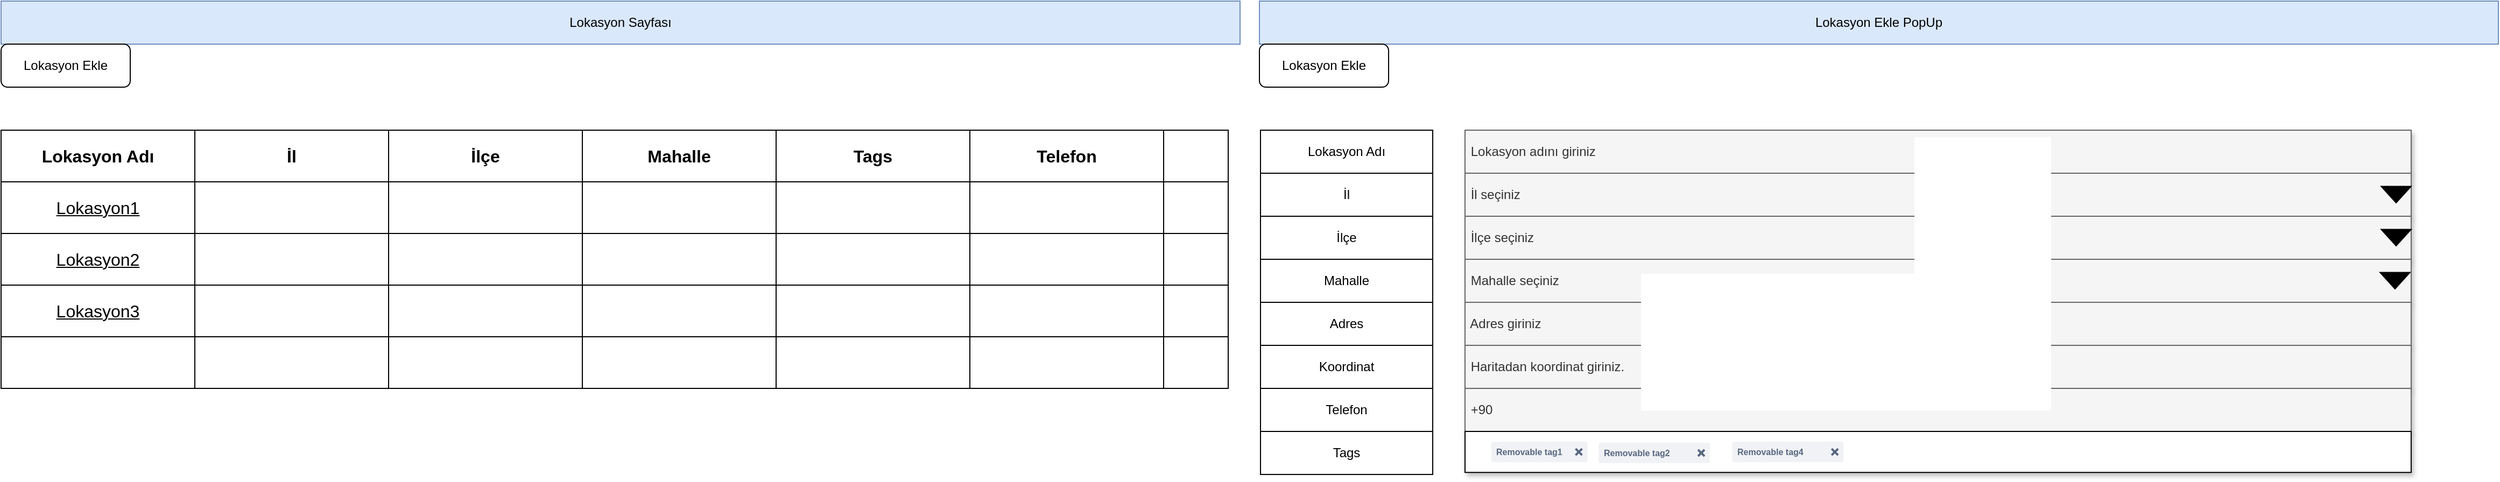 <mxfile version="21.0.6" type="github" pages="4">
  <diagram name="Lokasyon" id="V22ZabiKrEkzvbPhqrHl">
    <mxGraphModel dx="3375" dy="1163" grid="1" gridSize="10" guides="1" tooltips="1" connect="1" arrows="1" fold="1" page="1" pageScale="1" pageWidth="1169" pageHeight="827" math="0" shadow="0">
      <root>
        <mxCell id="0" />
        <mxCell id="1" parent="0" />
        <mxCell id="ftC1xpLoeg28yIElErKD-1" value="Lokasyon Sayfası" style="rounded=0;whiteSpace=wrap;html=1;fillColor=#dae8fc;strokeColor=#6c8ebf;movable=1;resizable=1;rotatable=1;deletable=1;editable=1;locked=0;connectable=1;" vertex="1" parent="1">
          <mxGeometry x="-1160" width="1151" height="40" as="geometry" />
        </mxCell>
        <mxCell id="ftC1xpLoeg28yIElErKD-43" value="" style="shape=table;startSize=0;container=1;collapsible=0;childLayout=tableLayout;fontSize=16;" vertex="1" parent="1">
          <mxGeometry x="-1160" y="120" width="1080" height="240" as="geometry" />
        </mxCell>
        <mxCell id="ftC1xpLoeg28yIElErKD-44" value="" style="shape=tableRow;horizontal=0;startSize=0;swimlaneHead=0;swimlaneBody=0;strokeColor=inherit;top=0;left=0;bottom=0;right=0;collapsible=0;dropTarget=0;fillColor=none;points=[[0,0.5],[1,0.5]];portConstraint=eastwest;fontSize=16;" vertex="1" parent="ftC1xpLoeg28yIElErKD-43">
          <mxGeometry width="1080" height="48" as="geometry" />
        </mxCell>
        <mxCell id="ftC1xpLoeg28yIElErKD-77" value="Lokasyon Adı" style="shape=partialRectangle;html=1;whiteSpace=wrap;connectable=0;strokeColor=inherit;overflow=hidden;fillColor=none;top=0;left=0;bottom=0;right=0;pointerEvents=1;fontSize=16;fontStyle=1" vertex="1" parent="ftC1xpLoeg28yIElErKD-44">
          <mxGeometry width="180" height="48" as="geometry">
            <mxRectangle width="180" height="48" as="alternateBounds" />
          </mxGeometry>
        </mxCell>
        <mxCell id="ftC1xpLoeg28yIElErKD-74" value="İl" style="shape=partialRectangle;html=1;whiteSpace=wrap;connectable=0;strokeColor=inherit;overflow=hidden;fillColor=none;top=0;left=0;bottom=0;right=0;pointerEvents=1;fontSize=16;fontStyle=1" vertex="1" parent="ftC1xpLoeg28yIElErKD-44">
          <mxGeometry x="180" width="180" height="48" as="geometry">
            <mxRectangle width="180" height="48" as="alternateBounds" />
          </mxGeometry>
        </mxCell>
        <mxCell id="ftC1xpLoeg28yIElErKD-71" value="İlçe" style="shape=partialRectangle;html=1;whiteSpace=wrap;connectable=0;strokeColor=inherit;overflow=hidden;fillColor=none;top=0;left=0;bottom=0;right=0;pointerEvents=1;fontSize=16;fontStyle=1" vertex="1" parent="ftC1xpLoeg28yIElErKD-44">
          <mxGeometry x="360" width="180" height="48" as="geometry">
            <mxRectangle width="180" height="48" as="alternateBounds" />
          </mxGeometry>
        </mxCell>
        <mxCell id="ftC1xpLoeg28yIElErKD-45" value="Mahalle" style="shape=partialRectangle;html=1;whiteSpace=wrap;connectable=0;strokeColor=inherit;overflow=hidden;fillColor=none;top=0;left=0;bottom=0;right=0;pointerEvents=1;fontSize=16;fontStyle=1" vertex="1" parent="ftC1xpLoeg28yIElErKD-44">
          <mxGeometry x="540" width="180" height="48" as="geometry">
            <mxRectangle width="180" height="48" as="alternateBounds" />
          </mxGeometry>
        </mxCell>
        <mxCell id="ftC1xpLoeg28yIElErKD-46" value="Tags" style="shape=partialRectangle;html=1;whiteSpace=wrap;connectable=0;strokeColor=inherit;overflow=hidden;fillColor=none;top=0;left=0;bottom=0;right=0;pointerEvents=1;fontSize=16;fontStyle=1" vertex="1" parent="ftC1xpLoeg28yIElErKD-44">
          <mxGeometry x="720" width="180" height="48" as="geometry">
            <mxRectangle width="180" height="48" as="alternateBounds" />
          </mxGeometry>
        </mxCell>
        <mxCell id="ftC1xpLoeg28yIElErKD-47" value="Telefon" style="shape=partialRectangle;html=1;whiteSpace=wrap;connectable=0;strokeColor=inherit;overflow=hidden;fillColor=none;top=0;left=0;bottom=0;right=0;pointerEvents=1;fontSize=16;fontStyle=1" vertex="1" parent="ftC1xpLoeg28yIElErKD-44">
          <mxGeometry x="900" width="180" height="48" as="geometry">
            <mxRectangle width="180" height="48" as="alternateBounds" />
          </mxGeometry>
        </mxCell>
        <mxCell id="ftC1xpLoeg28yIElErKD-48" value="" style="shape=tableRow;horizontal=0;startSize=0;swimlaneHead=0;swimlaneBody=0;strokeColor=inherit;top=0;left=0;bottom=0;right=0;collapsible=0;dropTarget=0;fillColor=none;points=[[0,0.5],[1,0.5]];portConstraint=eastwest;fontSize=16;" vertex="1" parent="ftC1xpLoeg28yIElErKD-43">
          <mxGeometry y="48" width="1080" height="48" as="geometry" />
        </mxCell>
        <mxCell id="ftC1xpLoeg28yIElErKD-78" value="Lokasyon1" style="shape=partialRectangle;html=1;whiteSpace=wrap;connectable=0;strokeColor=inherit;overflow=hidden;fillColor=none;top=0;left=0;bottom=0;right=0;pointerEvents=1;fontSize=16;fontStyle=4" vertex="1" parent="ftC1xpLoeg28yIElErKD-48">
          <mxGeometry width="180" height="48" as="geometry">
            <mxRectangle width="180" height="48" as="alternateBounds" />
          </mxGeometry>
        </mxCell>
        <mxCell id="ftC1xpLoeg28yIElErKD-75" style="shape=partialRectangle;html=1;whiteSpace=wrap;connectable=0;strokeColor=inherit;overflow=hidden;fillColor=none;top=0;left=0;bottom=0;right=0;pointerEvents=1;fontSize=16;" vertex="1" parent="ftC1xpLoeg28yIElErKD-48">
          <mxGeometry x="180" width="180" height="48" as="geometry">
            <mxRectangle width="180" height="48" as="alternateBounds" />
          </mxGeometry>
        </mxCell>
        <mxCell id="ftC1xpLoeg28yIElErKD-72" style="shape=partialRectangle;html=1;whiteSpace=wrap;connectable=0;strokeColor=inherit;overflow=hidden;fillColor=none;top=0;left=0;bottom=0;right=0;pointerEvents=1;fontSize=16;" vertex="1" parent="ftC1xpLoeg28yIElErKD-48">
          <mxGeometry x="360" width="180" height="48" as="geometry">
            <mxRectangle width="180" height="48" as="alternateBounds" />
          </mxGeometry>
        </mxCell>
        <mxCell id="ftC1xpLoeg28yIElErKD-49" value="" style="shape=partialRectangle;html=1;whiteSpace=wrap;connectable=0;strokeColor=inherit;overflow=hidden;fillColor=none;top=0;left=0;bottom=0;right=0;pointerEvents=1;fontSize=16;" vertex="1" parent="ftC1xpLoeg28yIElErKD-48">
          <mxGeometry x="540" width="180" height="48" as="geometry">
            <mxRectangle width="180" height="48" as="alternateBounds" />
          </mxGeometry>
        </mxCell>
        <mxCell id="ftC1xpLoeg28yIElErKD-50" value="" style="shape=partialRectangle;html=1;whiteSpace=wrap;connectable=0;strokeColor=inherit;overflow=hidden;fillColor=none;top=0;left=0;bottom=0;right=0;pointerEvents=1;fontSize=16;" vertex="1" parent="ftC1xpLoeg28yIElErKD-48">
          <mxGeometry x="720" width="180" height="48" as="geometry">
            <mxRectangle width="180" height="48" as="alternateBounds" />
          </mxGeometry>
        </mxCell>
        <mxCell id="ftC1xpLoeg28yIElErKD-51" value="" style="shape=partialRectangle;html=1;whiteSpace=wrap;connectable=0;strokeColor=inherit;overflow=hidden;fillColor=none;top=0;left=0;bottom=0;right=0;pointerEvents=1;fontSize=16;" vertex="1" parent="ftC1xpLoeg28yIElErKD-48">
          <mxGeometry x="900" width="180" height="48" as="geometry">
            <mxRectangle width="180" height="48" as="alternateBounds" />
          </mxGeometry>
        </mxCell>
        <mxCell id="ftC1xpLoeg28yIElErKD-52" value="" style="shape=tableRow;horizontal=0;startSize=0;swimlaneHead=0;swimlaneBody=0;strokeColor=inherit;top=0;left=0;bottom=0;right=0;collapsible=0;dropTarget=0;fillColor=none;points=[[0,0.5],[1,0.5]];portConstraint=eastwest;fontSize=16;" vertex="1" parent="ftC1xpLoeg28yIElErKD-43">
          <mxGeometry y="96" width="1080" height="48" as="geometry" />
        </mxCell>
        <mxCell id="ftC1xpLoeg28yIElErKD-79" value="Lokasyon2" style="shape=partialRectangle;html=1;whiteSpace=wrap;connectable=0;strokeColor=inherit;overflow=hidden;fillColor=none;top=0;left=0;bottom=0;right=0;pointerEvents=1;fontSize=16;fontStyle=4" vertex="1" parent="ftC1xpLoeg28yIElErKD-52">
          <mxGeometry width="180" height="48" as="geometry">
            <mxRectangle width="180" height="48" as="alternateBounds" />
          </mxGeometry>
        </mxCell>
        <mxCell id="ftC1xpLoeg28yIElErKD-76" style="shape=partialRectangle;html=1;whiteSpace=wrap;connectable=0;strokeColor=inherit;overflow=hidden;fillColor=none;top=0;left=0;bottom=0;right=0;pointerEvents=1;fontSize=16;" vertex="1" parent="ftC1xpLoeg28yIElErKD-52">
          <mxGeometry x="180" width="180" height="48" as="geometry">
            <mxRectangle width="180" height="48" as="alternateBounds" />
          </mxGeometry>
        </mxCell>
        <mxCell id="ftC1xpLoeg28yIElErKD-73" style="shape=partialRectangle;html=1;whiteSpace=wrap;connectable=0;strokeColor=inherit;overflow=hidden;fillColor=none;top=0;left=0;bottom=0;right=0;pointerEvents=1;fontSize=16;" vertex="1" parent="ftC1xpLoeg28yIElErKD-52">
          <mxGeometry x="360" width="180" height="48" as="geometry">
            <mxRectangle width="180" height="48" as="alternateBounds" />
          </mxGeometry>
        </mxCell>
        <mxCell id="ftC1xpLoeg28yIElErKD-53" value="" style="shape=partialRectangle;html=1;whiteSpace=wrap;connectable=0;strokeColor=inherit;overflow=hidden;fillColor=none;top=0;left=0;bottom=0;right=0;pointerEvents=1;fontSize=16;" vertex="1" parent="ftC1xpLoeg28yIElErKD-52">
          <mxGeometry x="540" width="180" height="48" as="geometry">
            <mxRectangle width="180" height="48" as="alternateBounds" />
          </mxGeometry>
        </mxCell>
        <mxCell id="ftC1xpLoeg28yIElErKD-54" value="" style="shape=partialRectangle;html=1;whiteSpace=wrap;connectable=0;strokeColor=inherit;overflow=hidden;fillColor=none;top=0;left=0;bottom=0;right=0;pointerEvents=1;fontSize=16;" vertex="1" parent="ftC1xpLoeg28yIElErKD-52">
          <mxGeometry x="720" width="180" height="48" as="geometry">
            <mxRectangle width="180" height="48" as="alternateBounds" />
          </mxGeometry>
        </mxCell>
        <mxCell id="ftC1xpLoeg28yIElErKD-55" value="" style="shape=partialRectangle;html=1;whiteSpace=wrap;connectable=0;strokeColor=inherit;overflow=hidden;fillColor=none;top=0;left=0;bottom=0;right=0;pointerEvents=1;fontSize=16;" vertex="1" parent="ftC1xpLoeg28yIElErKD-52">
          <mxGeometry x="900" width="180" height="48" as="geometry">
            <mxRectangle width="180" height="48" as="alternateBounds" />
          </mxGeometry>
        </mxCell>
        <mxCell id="ftC1xpLoeg28yIElErKD-80" style="shape=tableRow;horizontal=0;startSize=0;swimlaneHead=0;swimlaneBody=0;strokeColor=inherit;top=0;left=0;bottom=0;right=0;collapsible=0;dropTarget=0;fillColor=none;points=[[0,0.5],[1,0.5]];portConstraint=eastwest;fontSize=16;" vertex="1" parent="ftC1xpLoeg28yIElErKD-43">
          <mxGeometry y="144" width="1080" height="48" as="geometry" />
        </mxCell>
        <mxCell id="ftC1xpLoeg28yIElErKD-81" value="Lokasyon3" style="shape=partialRectangle;html=1;whiteSpace=wrap;connectable=0;strokeColor=inherit;overflow=hidden;fillColor=none;top=0;left=0;bottom=0;right=0;pointerEvents=1;fontSize=16;fontStyle=4" vertex="1" parent="ftC1xpLoeg28yIElErKD-80">
          <mxGeometry width="180" height="48" as="geometry">
            <mxRectangle width="180" height="48" as="alternateBounds" />
          </mxGeometry>
        </mxCell>
        <mxCell id="ftC1xpLoeg28yIElErKD-82" style="shape=partialRectangle;html=1;whiteSpace=wrap;connectable=0;strokeColor=inherit;overflow=hidden;fillColor=none;top=0;left=0;bottom=0;right=0;pointerEvents=1;fontSize=16;" vertex="1" parent="ftC1xpLoeg28yIElErKD-80">
          <mxGeometry x="180" width="180" height="48" as="geometry">
            <mxRectangle width="180" height="48" as="alternateBounds" />
          </mxGeometry>
        </mxCell>
        <mxCell id="ftC1xpLoeg28yIElErKD-83" style="shape=partialRectangle;html=1;whiteSpace=wrap;connectable=0;strokeColor=inherit;overflow=hidden;fillColor=none;top=0;left=0;bottom=0;right=0;pointerEvents=1;fontSize=16;" vertex="1" parent="ftC1xpLoeg28yIElErKD-80">
          <mxGeometry x="360" width="180" height="48" as="geometry">
            <mxRectangle width="180" height="48" as="alternateBounds" />
          </mxGeometry>
        </mxCell>
        <mxCell id="ftC1xpLoeg28yIElErKD-84" style="shape=partialRectangle;html=1;whiteSpace=wrap;connectable=0;strokeColor=inherit;overflow=hidden;fillColor=none;top=0;left=0;bottom=0;right=0;pointerEvents=1;fontSize=16;" vertex="1" parent="ftC1xpLoeg28yIElErKD-80">
          <mxGeometry x="540" width="180" height="48" as="geometry">
            <mxRectangle width="180" height="48" as="alternateBounds" />
          </mxGeometry>
        </mxCell>
        <mxCell id="ftC1xpLoeg28yIElErKD-85" style="shape=partialRectangle;html=1;whiteSpace=wrap;connectable=0;strokeColor=inherit;overflow=hidden;fillColor=none;top=0;left=0;bottom=0;right=0;pointerEvents=1;fontSize=16;" vertex="1" parent="ftC1xpLoeg28yIElErKD-80">
          <mxGeometry x="720" width="180" height="48" as="geometry">
            <mxRectangle width="180" height="48" as="alternateBounds" />
          </mxGeometry>
        </mxCell>
        <mxCell id="ftC1xpLoeg28yIElErKD-86" style="shape=partialRectangle;html=1;whiteSpace=wrap;connectable=0;strokeColor=inherit;overflow=hidden;fillColor=none;top=0;left=0;bottom=0;right=0;pointerEvents=1;fontSize=16;" vertex="1" parent="ftC1xpLoeg28yIElErKD-80">
          <mxGeometry x="900" width="180" height="48" as="geometry">
            <mxRectangle width="180" height="48" as="alternateBounds" />
          </mxGeometry>
        </mxCell>
        <mxCell id="ftC1xpLoeg28yIElErKD-87" style="shape=tableRow;horizontal=0;startSize=0;swimlaneHead=0;swimlaneBody=0;strokeColor=inherit;top=0;left=0;bottom=0;right=0;collapsible=0;dropTarget=0;fillColor=none;points=[[0,0.5],[1,0.5]];portConstraint=eastwest;fontSize=16;" vertex="1" parent="ftC1xpLoeg28yIElErKD-43">
          <mxGeometry y="192" width="1080" height="48" as="geometry" />
        </mxCell>
        <mxCell id="ftC1xpLoeg28yIElErKD-88" style="shape=partialRectangle;html=1;whiteSpace=wrap;connectable=0;strokeColor=inherit;overflow=hidden;fillColor=none;top=0;left=0;bottom=0;right=0;pointerEvents=1;fontSize=16;" vertex="1" parent="ftC1xpLoeg28yIElErKD-87">
          <mxGeometry width="180" height="48" as="geometry">
            <mxRectangle width="180" height="48" as="alternateBounds" />
          </mxGeometry>
        </mxCell>
        <mxCell id="ftC1xpLoeg28yIElErKD-89" style="shape=partialRectangle;html=1;whiteSpace=wrap;connectable=0;strokeColor=inherit;overflow=hidden;fillColor=none;top=0;left=0;bottom=0;right=0;pointerEvents=1;fontSize=16;" vertex="1" parent="ftC1xpLoeg28yIElErKD-87">
          <mxGeometry x="180" width="180" height="48" as="geometry">
            <mxRectangle width="180" height="48" as="alternateBounds" />
          </mxGeometry>
        </mxCell>
        <mxCell id="ftC1xpLoeg28yIElErKD-90" style="shape=partialRectangle;html=1;whiteSpace=wrap;connectable=0;strokeColor=inherit;overflow=hidden;fillColor=none;top=0;left=0;bottom=0;right=0;pointerEvents=1;fontSize=16;" vertex="1" parent="ftC1xpLoeg28yIElErKD-87">
          <mxGeometry x="360" width="180" height="48" as="geometry">
            <mxRectangle width="180" height="48" as="alternateBounds" />
          </mxGeometry>
        </mxCell>
        <mxCell id="ftC1xpLoeg28yIElErKD-91" style="shape=partialRectangle;html=1;whiteSpace=wrap;connectable=0;strokeColor=inherit;overflow=hidden;fillColor=none;top=0;left=0;bottom=0;right=0;pointerEvents=1;fontSize=16;" vertex="1" parent="ftC1xpLoeg28yIElErKD-87">
          <mxGeometry x="540" width="180" height="48" as="geometry">
            <mxRectangle width="180" height="48" as="alternateBounds" />
          </mxGeometry>
        </mxCell>
        <mxCell id="ftC1xpLoeg28yIElErKD-92" style="shape=partialRectangle;html=1;whiteSpace=wrap;connectable=0;strokeColor=inherit;overflow=hidden;fillColor=none;top=0;left=0;bottom=0;right=0;pointerEvents=1;fontSize=16;" vertex="1" parent="ftC1xpLoeg28yIElErKD-87">
          <mxGeometry x="720" width="180" height="48" as="geometry">
            <mxRectangle width="180" height="48" as="alternateBounds" />
          </mxGeometry>
        </mxCell>
        <mxCell id="ftC1xpLoeg28yIElErKD-93" style="shape=partialRectangle;html=1;whiteSpace=wrap;connectable=0;strokeColor=inherit;overflow=hidden;fillColor=none;top=0;left=0;bottom=0;right=0;pointerEvents=1;fontSize=16;" vertex="1" parent="ftC1xpLoeg28yIElErKD-87">
          <mxGeometry x="900" width="180" height="48" as="geometry">
            <mxRectangle width="180" height="48" as="alternateBounds" />
          </mxGeometry>
        </mxCell>
        <mxCell id="ftC1xpLoeg28yIElErKD-2" value="" style="group" vertex="1" connectable="0" parent="1">
          <mxGeometry x="10" y="120" width="160" height="240" as="geometry" />
        </mxCell>
        <mxCell id="ftC1xpLoeg28yIElErKD-3" value="Lokasyon Adı" style="rounded=0;whiteSpace=wrap;html=1;" vertex="1" parent="ftC1xpLoeg28yIElErKD-2">
          <mxGeometry width="160" height="40" as="geometry" />
        </mxCell>
        <mxCell id="ftC1xpLoeg28yIElErKD-4" value="Koordinat" style="rounded=0;whiteSpace=wrap;html=1;" vertex="1" parent="ftC1xpLoeg28yIElErKD-2">
          <mxGeometry y="200" width="160" height="40" as="geometry" />
        </mxCell>
        <mxCell id="ftC1xpLoeg28yIElErKD-5" value="Adres" style="rounded=0;whiteSpace=wrap;html=1;" vertex="1" parent="ftC1xpLoeg28yIElErKD-2">
          <mxGeometry y="160" width="160" height="40" as="geometry" />
        </mxCell>
        <mxCell id="ftC1xpLoeg28yIElErKD-6" value="Mahalle" style="rounded=0;whiteSpace=wrap;html=1;" vertex="1" parent="ftC1xpLoeg28yIElErKD-2">
          <mxGeometry y="120" width="160" height="40" as="geometry" />
        </mxCell>
        <mxCell id="ftC1xpLoeg28yIElErKD-7" value="İl" style="rounded=0;whiteSpace=wrap;html=1;" vertex="1" parent="ftC1xpLoeg28yIElErKD-2">
          <mxGeometry y="40" width="160" height="40" as="geometry" />
        </mxCell>
        <mxCell id="ftC1xpLoeg28yIElErKD-8" value="İlçe" style="rounded=0;whiteSpace=wrap;html=1;" vertex="1" parent="ftC1xpLoeg28yIElErKD-2">
          <mxGeometry y="80" width="160" height="40" as="geometry" />
        </mxCell>
        <mxCell id="ftC1xpLoeg28yIElErKD-10" value="Telefon" style="rounded=0;whiteSpace=wrap;html=1;" vertex="1" parent="1">
          <mxGeometry x="10" y="360" width="160" height="40" as="geometry" />
        </mxCell>
        <mxCell id="ftC1xpLoeg28yIElErKD-11" value="Tags" style="rounded=0;whiteSpace=wrap;html=1;" vertex="1" parent="1">
          <mxGeometry x="10" y="400" width="160" height="40" as="geometry" />
        </mxCell>
        <mxCell id="ftC1xpLoeg28yIElErKD-99" value="" style="group" vertex="1" connectable="0" parent="1">
          <mxGeometry x="200" y="120" width="880" height="320" as="geometry" />
        </mxCell>
        <mxCell id="ftC1xpLoeg28yIElErKD-12" value="&lt;span style=&quot;white-space: pre;&quot;&gt;	&lt;/span&gt;Lokasyon adını giriniz" style="rounded=0;whiteSpace=wrap;html=1;shadow=1;fillColor=#f5f5f5;fontColor=#333333;strokeColor=#666666;align=left;" vertex="1" parent="ftC1xpLoeg28yIElErKD-99">
          <mxGeometry width="878.966" height="40" as="geometry" />
        </mxCell>
        <mxCell id="ftC1xpLoeg28yIElErKD-14" value="&lt;span style=&quot;white-space: pre;&quot;&gt;	&lt;/span&gt;İl seçiniz" style="rounded=0;whiteSpace=wrap;html=1;shadow=1;fillColor=#f5f5f5;fontColor=#333333;strokeColor=#666666;align=left;" vertex="1" parent="ftC1xpLoeg28yIElErKD-99">
          <mxGeometry y="40" width="878.966" height="40" as="geometry" />
        </mxCell>
        <mxCell id="ftC1xpLoeg28yIElErKD-15" value="&lt;span style=&quot;white-space: pre;&quot;&gt;	&lt;/span&gt;İlçe seçiniz" style="rounded=0;whiteSpace=wrap;html=1;shadow=1;fillColor=#f5f5f5;fontColor=#333333;strokeColor=#666666;align=left;" vertex="1" parent="ftC1xpLoeg28yIElErKD-99">
          <mxGeometry y="80" width="878.966" height="40" as="geometry" />
        </mxCell>
        <mxCell id="ftC1xpLoeg28yIElErKD-16" value="&lt;span style=&quot;white-space: pre;&quot;&gt;	&lt;/span&gt;Mahalle seçiniz" style="rounded=0;whiteSpace=wrap;html=1;shadow=1;fillColor=#f5f5f5;fontColor=#333333;strokeColor=#666666;align=left;" vertex="1" parent="ftC1xpLoeg28yIElErKD-99">
          <mxGeometry y="120" width="878.966" height="40" as="geometry" />
        </mxCell>
        <mxCell id="ftC1xpLoeg28yIElErKD-17" value="&lt;span style=&quot;white-space: pre;&quot;&gt;	&lt;/span&gt;Adres giriniz" style="rounded=0;whiteSpace=wrap;html=1;shadow=1;fillColor=#f5f5f5;fontColor=#333333;strokeColor=#666666;align=left;" vertex="1" parent="ftC1xpLoeg28yIElErKD-99">
          <mxGeometry y="160" width="878.966" height="40" as="geometry" />
        </mxCell>
        <mxCell id="ftC1xpLoeg28yIElErKD-18" value="&lt;span style=&quot;white-space: pre;&quot;&gt;	&lt;/span&gt;Haritadan koordinat giriniz." style="rounded=0;whiteSpace=wrap;html=1;shadow=1;fillColor=#f5f5f5;fontColor=#333333;strokeColor=#666666;align=left;" vertex="1" parent="ftC1xpLoeg28yIElErKD-99">
          <mxGeometry y="200" width="878.966" height="40" as="geometry" />
        </mxCell>
        <mxCell id="ftC1xpLoeg28yIElErKD-19" value="&lt;span style=&quot;white-space: pre;&quot;&gt;	&lt;/span&gt;+90&amp;nbsp;" style="rounded=0;whiteSpace=wrap;html=1;shadow=1;fillColor=#f5f5f5;fontColor=#333333;strokeColor=#666666;align=left;" vertex="1" parent="ftC1xpLoeg28yIElErKD-99">
          <mxGeometry y="240" width="878.966" height="40" as="geometry" />
        </mxCell>
        <mxCell id="ftC1xpLoeg28yIElErKD-21" value="" style="shape=image;html=1;verticalAlign=top;verticalLabelPosition=bottom;labelBackgroundColor=#ffffff;imageAspect=0;aspect=fixed;image=https://cdn4.iconfinder.com/data/icons/essential-app-2/16/location-service-place-gps-128.png;imageBackground=none;" vertex="1" parent="ftC1xpLoeg28yIElErKD-99">
          <mxGeometry x="850.01" y="206.17" width="27.67" height="27.67" as="geometry" />
        </mxCell>
        <mxCell id="ftC1xpLoeg28yIElErKD-22" value="" style="group" vertex="1" connectable="0" parent="ftC1xpLoeg28yIElErKD-99">
          <mxGeometry y="280" width="878.966" height="40" as="geometry" />
        </mxCell>
        <mxCell id="ftC1xpLoeg28yIElErKD-23" value="" style="shape=image;html=1;verticalAlign=top;verticalLabelPosition=bottom;labelBackgroundColor=#ffffff;imageAspect=0;aspect=fixed;image=https://cdn4.iconfinder.com/data/icons/evil-icons-user-interface/64/minus-128.png" vertex="1" parent="ftC1xpLoeg28yIElErKD-22">
          <mxGeometry x="793.511" y="11.429" width="21.429" height="21.429" as="geometry" />
        </mxCell>
        <mxCell id="ftC1xpLoeg28yIElErKD-24" value="" style="rounded=0;whiteSpace=wrap;html=1;shadow=1;" vertex="1" parent="ftC1xpLoeg28yIElErKD-22">
          <mxGeometry width="878.966" height="38.095" as="geometry" />
        </mxCell>
        <mxCell id="ftC1xpLoeg28yIElErKD-25" value="Removable tag1" style="dashed=0;html=1;fillColor=#F0F2F5;strokeColor=none;align=left;rounded=1;arcSize=10;fontColor=#596780;fontStyle=1;fontSize=8;shadow=0;spacingLeft=3" vertex="1" parent="ftC1xpLoeg28yIElErKD-22">
          <mxGeometry x="24.415" y="9.52" width="89.334" height="19.05" as="geometry" />
        </mxCell>
        <mxCell id="ftC1xpLoeg28yIElErKD-26" value="" style="html=1;shadow=0;dashed=0;shape=mxgraph.atlassian.x;strokeColor=#596780;strokeWidth=2" vertex="1" parent="ftC1xpLoeg28yIElErKD-25">
          <mxGeometry x="1" y="0.5" width="6" height="6" relative="1" as="geometry">
            <mxPoint x="-11" y="-3" as="offset" />
          </mxGeometry>
        </mxCell>
        <mxCell id="ftC1xpLoeg28yIElErKD-27" value="Removable tag4" style="dashed=0;html=1;fillColor=#F0F2F5;strokeColor=none;align=left;rounded=1;arcSize=10;fontColor=#596780;fontStyle=1;fontSize=8;shadow=0;spacingLeft=3" vertex="1" parent="ftC1xpLoeg28yIElErKD-22">
          <mxGeometry x="248.179" y="9.52" width="103.408" height="19.05" as="geometry" />
        </mxCell>
        <mxCell id="ftC1xpLoeg28yIElErKD-28" value="" style="html=1;shadow=0;dashed=0;shape=mxgraph.atlassian.x;strokeColor=#596780;strokeWidth=2" vertex="1" parent="ftC1xpLoeg28yIElErKD-27">
          <mxGeometry x="1" y="0.5" width="6" height="6" relative="1" as="geometry">
            <mxPoint x="-11" y="-3" as="offset" />
          </mxGeometry>
        </mxCell>
        <mxCell id="ftC1xpLoeg28yIElErKD-29" value="Removable tag2" style="dashed=0;html=1;fillColor=#F0F2F5;strokeColor=none;align=left;rounded=1;arcSize=10;fontColor=#596780;fontStyle=1;fontSize=8;shadow=0;spacingLeft=3" vertex="1" parent="ftC1xpLoeg28yIElErKD-22">
          <mxGeometry x="124.089" y="10.47" width="103.408" height="19.05" as="geometry" />
        </mxCell>
        <mxCell id="ftC1xpLoeg28yIElErKD-30" value="" style="html=1;shadow=0;dashed=0;shape=mxgraph.atlassian.x;strokeColor=#596780;strokeWidth=2" vertex="1" parent="ftC1xpLoeg28yIElErKD-29">
          <mxGeometry x="1" y="0.5" width="6" height="6" relative="1" as="geometry">
            <mxPoint x="-11" y="-3" as="offset" />
          </mxGeometry>
        </mxCell>
        <mxCell id="ftC1xpLoeg28yIElErKD-40" value="" style="shape=triangle;direction=south;fillColor=#000000;strokeColor=none;html=1;sketch=0;" vertex="1" parent="ftC1xpLoeg28yIElErKD-99">
          <mxGeometry x="850.012" y="51.75" width="29.988" height="16.5" as="geometry" />
        </mxCell>
        <mxCell id="ftC1xpLoeg28yIElErKD-41" value="" style="shape=triangle;direction=south;fillColor=#000000;strokeColor=none;html=1;sketch=0;" vertex="1" parent="ftC1xpLoeg28yIElErKD-99">
          <mxGeometry x="850.012" y="91.75" width="29.988" height="16.5" as="geometry" />
        </mxCell>
        <mxCell id="ftC1xpLoeg28yIElErKD-42" value="" style="shape=triangle;direction=south;fillColor=#000000;strokeColor=none;html=1;sketch=0;fillStyle=solid;" vertex="1" parent="ftC1xpLoeg28yIElErKD-99">
          <mxGeometry x="848.978" y="131.75" width="29.988" height="16.5" as="geometry" />
        </mxCell>
        <mxCell id="ftC1xpLoeg28yIElErKD-100" value="Lokasyon Ekle" style="rounded=1;whiteSpace=wrap;html=1;" vertex="1" parent="1">
          <mxGeometry x="-1160" y="40" width="120" height="40" as="geometry" />
        </mxCell>
        <mxCell id="ftC1xpLoeg28yIElErKD-101" value="Lokasyon Ekle PopUp" style="rounded=0;whiteSpace=wrap;html=1;fillColor=#dae8fc;strokeColor=#6c8ebf;movable=1;resizable=1;rotatable=1;deletable=1;editable=1;locked=0;connectable=1;" vertex="1" parent="1">
          <mxGeometry x="9" width="1151" height="40" as="geometry" />
        </mxCell>
        <mxCell id="ftC1xpLoeg28yIElErKD-102" value="Lokasyon Ekle" style="rounded=1;whiteSpace=wrap;html=1;" vertex="1" parent="1">
          <mxGeometry x="9" y="40" width="120" height="40" as="geometry" />
        </mxCell>
        <mxCell id="ftC1xpLoeg28yIElErKD-103" value="" style="shape=table;startSize=0;container=1;collapsible=0;childLayout=tableLayout;fontSize=16;" vertex="1" parent="1">
          <mxGeometry x="-80" y="120" width="60" height="240" as="geometry" />
        </mxCell>
        <mxCell id="ftC1xpLoeg28yIElErKD-120" style="shape=tableRow;horizontal=0;startSize=0;swimlaneHead=0;swimlaneBody=0;strokeColor=inherit;top=0;left=0;bottom=0;right=0;collapsible=0;dropTarget=0;fillColor=none;points=[[0,0.5],[1,0.5]];portConstraint=eastwest;fontSize=16;" vertex="1" parent="ftC1xpLoeg28yIElErKD-103">
          <mxGeometry width="60" height="48" as="geometry" />
        </mxCell>
        <mxCell id="ftC1xpLoeg28yIElErKD-121" style="shape=partialRectangle;html=1;whiteSpace=wrap;connectable=0;strokeColor=inherit;overflow=hidden;fillColor=none;top=0;left=0;bottom=0;right=0;pointerEvents=1;fontSize=16;" vertex="1" parent="ftC1xpLoeg28yIElErKD-120">
          <mxGeometry width="60" height="48" as="geometry">
            <mxRectangle width="60" height="48" as="alternateBounds" />
          </mxGeometry>
        </mxCell>
        <mxCell id="ftC1xpLoeg28yIElErKD-116" style="shape=tableRow;horizontal=0;startSize=0;swimlaneHead=0;swimlaneBody=0;strokeColor=inherit;top=0;left=0;bottom=0;right=0;collapsible=0;dropTarget=0;fillColor=none;points=[[0,0.5],[1,0.5]];portConstraint=eastwest;fontSize=16;" vertex="1" parent="ftC1xpLoeg28yIElErKD-103">
          <mxGeometry y="48" width="60" height="48" as="geometry" />
        </mxCell>
        <mxCell id="ftC1xpLoeg28yIElErKD-117" style="shape=partialRectangle;html=1;whiteSpace=wrap;connectable=0;strokeColor=inherit;overflow=hidden;fillColor=none;top=0;left=0;bottom=0;right=0;pointerEvents=1;fontSize=16;" vertex="1" parent="ftC1xpLoeg28yIElErKD-116">
          <mxGeometry width="60" height="48" as="geometry">
            <mxRectangle width="60" height="48" as="alternateBounds" />
          </mxGeometry>
        </mxCell>
        <mxCell id="ftC1xpLoeg28yIElErKD-104" value="" style="shape=tableRow;horizontal=0;startSize=0;swimlaneHead=0;swimlaneBody=0;strokeColor=inherit;top=0;left=0;bottom=0;right=0;collapsible=0;dropTarget=0;fillColor=none;points=[[0,0.5],[1,0.5]];portConstraint=eastwest;fontSize=16;" vertex="1" parent="ftC1xpLoeg28yIElErKD-103">
          <mxGeometry y="96" width="60" height="48" as="geometry" />
        </mxCell>
        <mxCell id="ftC1xpLoeg28yIElErKD-105" value="" style="shape=partialRectangle;html=1;whiteSpace=wrap;connectable=0;strokeColor=inherit;overflow=hidden;fillColor=none;top=0;left=0;bottom=0;right=0;pointerEvents=1;fontSize=16;" vertex="1" parent="ftC1xpLoeg28yIElErKD-104">
          <mxGeometry width="60" height="48" as="geometry">
            <mxRectangle width="60" height="48" as="alternateBounds" />
          </mxGeometry>
        </mxCell>
        <mxCell id="ftC1xpLoeg28yIElErKD-108" value="" style="shape=tableRow;horizontal=0;startSize=0;swimlaneHead=0;swimlaneBody=0;strokeColor=inherit;top=0;left=0;bottom=0;right=0;collapsible=0;dropTarget=0;fillColor=none;points=[[0,0.5],[1,0.5]];portConstraint=eastwest;fontSize=16;" vertex="1" parent="ftC1xpLoeg28yIElErKD-103">
          <mxGeometry y="144" width="60" height="48" as="geometry" />
        </mxCell>
        <mxCell id="ftC1xpLoeg28yIElErKD-109" value="" style="shape=partialRectangle;html=1;whiteSpace=wrap;connectable=0;strokeColor=inherit;overflow=hidden;fillColor=none;top=0;left=0;bottom=0;right=0;pointerEvents=1;fontSize=16;" vertex="1" parent="ftC1xpLoeg28yIElErKD-108">
          <mxGeometry width="60" height="48" as="geometry">
            <mxRectangle width="60" height="48" as="alternateBounds" />
          </mxGeometry>
        </mxCell>
        <mxCell id="ftC1xpLoeg28yIElErKD-112" value="" style="shape=tableRow;horizontal=0;startSize=0;swimlaneHead=0;swimlaneBody=0;strokeColor=inherit;top=0;left=0;bottom=0;right=0;collapsible=0;dropTarget=0;fillColor=none;points=[[0,0.5],[1,0.5]];portConstraint=eastwest;fontSize=16;" vertex="1" parent="ftC1xpLoeg28yIElErKD-103">
          <mxGeometry y="192" width="60" height="48" as="geometry" />
        </mxCell>
        <mxCell id="ftC1xpLoeg28yIElErKD-113" value="" style="shape=partialRectangle;html=1;whiteSpace=wrap;connectable=0;strokeColor=inherit;overflow=hidden;fillColor=none;top=0;left=0;bottom=0;right=0;pointerEvents=1;fontSize=16;" vertex="1" parent="ftC1xpLoeg28yIElErKD-112">
          <mxGeometry width="60" height="48" as="geometry">
            <mxRectangle width="60" height="48" as="alternateBounds" />
          </mxGeometry>
        </mxCell>
        <mxCell id="ftC1xpLoeg28yIElErKD-124" value="" style="shape=image;html=1;verticalAlign=top;verticalLabelPosition=bottom;labelBackgroundColor=#ffffff;imageAspect=0;aspect=fixed;image=https://cdn4.iconfinder.com/data/icons/essential-app-2/16/location-service-place-gps-128.png;imageBackground=none;" vertex="1" parent="1">
          <mxGeometry x="-63.84" y="130.0" width="27.67" height="27.67" as="geometry" />
        </mxCell>
      </root>
    </mxGraphModel>
  </diagram>
  <diagram id="eT0EPZ5fEC8sPVbmBvVT" name="Denetçi">
    <mxGraphModel dx="2603" dy="756" grid="1" gridSize="10" guides="1" tooltips="1" connect="1" arrows="1" fold="1" page="1" pageScale="1" pageWidth="1169" pageHeight="827" math="0" shadow="0">
      <root>
        <mxCell id="0" />
        <mxCell id="1" parent="0" />
        <mxCell id="dbugyqw8s3rbR7TIyh4a-11" value="&lt;span style=&quot;white-space: pre;&quot;&gt;	&lt;/span&gt;Denetçi adını giriniz" style="rounded=0;whiteSpace=wrap;html=1;shadow=1;fillColor=#f5f5f5;fontColor=#333333;strokeColor=#666666;align=left;" vertex="1" parent="1">
          <mxGeometry x="200" y="120" width="878.966" height="40" as="geometry" />
        </mxCell>
        <mxCell id="dbugyqw8s3rbR7TIyh4a-35" value="&lt;span style=&quot;white-space: pre;&quot;&gt;	&lt;/span&gt;Denetçi soyadını giriniz" style="rounded=0;whiteSpace=wrap;html=1;shadow=1;fillColor=#f5f5f5;fontColor=#333333;strokeColor=#666666;align=left;" vertex="1" parent="1">
          <mxGeometry x="200" y="158" width="878.966" height="40" as="geometry" />
        </mxCell>
        <mxCell id="5SJihwAyokBj9vWmKEIJ-1" value="" style="shape=table;startSize=0;container=1;collapsible=0;childLayout=tableLayout;fontSize=16;" vertex="1" parent="1">
          <mxGeometry x="-1160" y="120" width="1120" height="220" as="geometry" />
        </mxCell>
        <mxCell id="5SJihwAyokBj9vWmKEIJ-2" value="" style="shape=tableRow;horizontal=0;startSize=0;swimlaneHead=0;swimlaneBody=0;strokeColor=inherit;top=0;left=0;bottom=0;right=0;collapsible=0;dropTarget=0;fillColor=none;points=[[0,0.5],[1,0.5]];portConstraint=eastwest;fontSize=16;" vertex="1" parent="5SJihwAyokBj9vWmKEIJ-1">
          <mxGeometry width="1120" height="44" as="geometry" />
        </mxCell>
        <mxCell id="5SJihwAyokBj9vWmKEIJ-3" value="Denetçi Adı" style="shape=partialRectangle;html=1;whiteSpace=wrap;connectable=0;strokeColor=inherit;overflow=hidden;fillColor=none;top=0;left=0;bottom=0;right=0;pointerEvents=1;fontSize=16;fontStyle=1" vertex="1" parent="5SJihwAyokBj9vWmKEIJ-2">
          <mxGeometry width="224" height="44" as="geometry">
            <mxRectangle width="224" height="44" as="alternateBounds" />
          </mxGeometry>
        </mxCell>
        <mxCell id="a_AnLYpsBO4Tyyq47iIL-2" value="Bölge" style="shape=partialRectangle;html=1;whiteSpace=wrap;connectable=0;strokeColor=inherit;overflow=hidden;fillColor=none;top=0;left=0;bottom=0;right=0;pointerEvents=1;fontSize=16;fontStyle=1" vertex="1" parent="5SJihwAyokBj9vWmKEIJ-2">
          <mxGeometry x="224" width="224" height="44" as="geometry">
            <mxRectangle width="224" height="44" as="alternateBounds" />
          </mxGeometry>
        </mxCell>
        <mxCell id="5SJihwAyokBj9vWmKEIJ-4" value="İl" style="shape=partialRectangle;html=1;whiteSpace=wrap;connectable=0;strokeColor=inherit;overflow=hidden;fillColor=none;top=0;left=0;bottom=0;right=0;pointerEvents=1;fontSize=16;fontStyle=1" vertex="1" parent="5SJihwAyokBj9vWmKEIJ-2">
          <mxGeometry x="448" width="224" height="44" as="geometry">
            <mxRectangle width="224" height="44" as="alternateBounds" />
          </mxGeometry>
        </mxCell>
        <mxCell id="5SJihwAyokBj9vWmKEIJ-7" value="Tags" style="shape=partialRectangle;html=1;whiteSpace=wrap;connectable=0;strokeColor=inherit;overflow=hidden;fillColor=none;top=0;left=0;bottom=0;right=0;pointerEvents=1;fontSize=16;fontStyle=1" vertex="1" parent="5SJihwAyokBj9vWmKEIJ-2">
          <mxGeometry x="672" width="224" height="44" as="geometry">
            <mxRectangle width="224" height="44" as="alternateBounds" />
          </mxGeometry>
        </mxCell>
        <mxCell id="5SJihwAyokBj9vWmKEIJ-8" value="Telefon" style="shape=partialRectangle;html=1;whiteSpace=wrap;connectable=0;strokeColor=inherit;overflow=hidden;fillColor=none;top=0;left=0;bottom=0;right=0;pointerEvents=1;fontSize=16;fontStyle=1" vertex="1" parent="5SJihwAyokBj9vWmKEIJ-2">
          <mxGeometry x="896" width="224" height="44" as="geometry">
            <mxRectangle width="224" height="44" as="alternateBounds" />
          </mxGeometry>
        </mxCell>
        <mxCell id="5SJihwAyokBj9vWmKEIJ-9" value="" style="shape=tableRow;horizontal=0;startSize=0;swimlaneHead=0;swimlaneBody=0;strokeColor=inherit;top=0;left=0;bottom=0;right=0;collapsible=0;dropTarget=0;fillColor=none;points=[[0,0.5],[1,0.5]];portConstraint=eastwest;fontSize=16;" vertex="1" parent="5SJihwAyokBj9vWmKEIJ-1">
          <mxGeometry y="44" width="1120" height="44" as="geometry" />
        </mxCell>
        <mxCell id="5SJihwAyokBj9vWmKEIJ-10" value="Denetçi1" style="shape=partialRectangle;html=1;whiteSpace=wrap;connectable=0;strokeColor=inherit;overflow=hidden;fillColor=none;top=0;left=0;bottom=0;right=0;pointerEvents=1;fontSize=16;fontStyle=4" vertex="1" parent="5SJihwAyokBj9vWmKEIJ-9">
          <mxGeometry width="224" height="44" as="geometry">
            <mxRectangle width="224" height="44" as="alternateBounds" />
          </mxGeometry>
        </mxCell>
        <mxCell id="a_AnLYpsBO4Tyyq47iIL-3" style="shape=partialRectangle;html=1;whiteSpace=wrap;connectable=0;strokeColor=inherit;overflow=hidden;fillColor=none;top=0;left=0;bottom=0;right=0;pointerEvents=1;fontSize=16;" vertex="1" parent="5SJihwAyokBj9vWmKEIJ-9">
          <mxGeometry x="224" width="224" height="44" as="geometry">
            <mxRectangle width="224" height="44" as="alternateBounds" />
          </mxGeometry>
        </mxCell>
        <mxCell id="5SJihwAyokBj9vWmKEIJ-11" style="shape=partialRectangle;html=1;whiteSpace=wrap;connectable=0;strokeColor=inherit;overflow=hidden;fillColor=none;top=0;left=0;bottom=0;right=0;pointerEvents=1;fontSize=16;" vertex="1" parent="5SJihwAyokBj9vWmKEIJ-9">
          <mxGeometry x="448" width="224" height="44" as="geometry">
            <mxRectangle width="224" height="44" as="alternateBounds" />
          </mxGeometry>
        </mxCell>
        <mxCell id="5SJihwAyokBj9vWmKEIJ-14" value="" style="shape=partialRectangle;html=1;whiteSpace=wrap;connectable=0;strokeColor=inherit;overflow=hidden;fillColor=none;top=0;left=0;bottom=0;right=0;pointerEvents=1;fontSize=16;" vertex="1" parent="5SJihwAyokBj9vWmKEIJ-9">
          <mxGeometry x="672" width="224" height="44" as="geometry">
            <mxRectangle width="224" height="44" as="alternateBounds" />
          </mxGeometry>
        </mxCell>
        <mxCell id="5SJihwAyokBj9vWmKEIJ-15" value="" style="shape=partialRectangle;html=1;whiteSpace=wrap;connectable=0;strokeColor=inherit;overflow=hidden;fillColor=none;top=0;left=0;bottom=0;right=0;pointerEvents=1;fontSize=16;" vertex="1" parent="5SJihwAyokBj9vWmKEIJ-9">
          <mxGeometry x="896" width="224" height="44" as="geometry">
            <mxRectangle width="224" height="44" as="alternateBounds" />
          </mxGeometry>
        </mxCell>
        <mxCell id="5SJihwAyokBj9vWmKEIJ-16" value="" style="shape=tableRow;horizontal=0;startSize=0;swimlaneHead=0;swimlaneBody=0;strokeColor=inherit;top=0;left=0;bottom=0;right=0;collapsible=0;dropTarget=0;fillColor=none;points=[[0,0.5],[1,0.5]];portConstraint=eastwest;fontSize=16;" vertex="1" parent="5SJihwAyokBj9vWmKEIJ-1">
          <mxGeometry y="88" width="1120" height="44" as="geometry" />
        </mxCell>
        <mxCell id="5SJihwAyokBj9vWmKEIJ-17" value="Denetçi2" style="shape=partialRectangle;html=1;whiteSpace=wrap;connectable=0;strokeColor=inherit;overflow=hidden;fillColor=none;top=0;left=0;bottom=0;right=0;pointerEvents=1;fontSize=16;fontStyle=4" vertex="1" parent="5SJihwAyokBj9vWmKEIJ-16">
          <mxGeometry width="224" height="44" as="geometry">
            <mxRectangle width="224" height="44" as="alternateBounds" />
          </mxGeometry>
        </mxCell>
        <mxCell id="a_AnLYpsBO4Tyyq47iIL-4" style="shape=partialRectangle;html=1;whiteSpace=wrap;connectable=0;strokeColor=inherit;overflow=hidden;fillColor=none;top=0;left=0;bottom=0;right=0;pointerEvents=1;fontSize=16;" vertex="1" parent="5SJihwAyokBj9vWmKEIJ-16">
          <mxGeometry x="224" width="224" height="44" as="geometry">
            <mxRectangle width="224" height="44" as="alternateBounds" />
          </mxGeometry>
        </mxCell>
        <mxCell id="5SJihwAyokBj9vWmKEIJ-18" style="shape=partialRectangle;html=1;whiteSpace=wrap;connectable=0;strokeColor=inherit;overflow=hidden;fillColor=none;top=0;left=0;bottom=0;right=0;pointerEvents=1;fontSize=16;" vertex="1" parent="5SJihwAyokBj9vWmKEIJ-16">
          <mxGeometry x="448" width="224" height="44" as="geometry">
            <mxRectangle width="224" height="44" as="alternateBounds" />
          </mxGeometry>
        </mxCell>
        <mxCell id="5SJihwAyokBj9vWmKEIJ-21" value="" style="shape=partialRectangle;html=1;whiteSpace=wrap;connectable=0;strokeColor=inherit;overflow=hidden;fillColor=none;top=0;left=0;bottom=0;right=0;pointerEvents=1;fontSize=16;" vertex="1" parent="5SJihwAyokBj9vWmKEIJ-16">
          <mxGeometry x="672" width="224" height="44" as="geometry">
            <mxRectangle width="224" height="44" as="alternateBounds" />
          </mxGeometry>
        </mxCell>
        <mxCell id="5SJihwAyokBj9vWmKEIJ-22" value="" style="shape=partialRectangle;html=1;whiteSpace=wrap;connectable=0;strokeColor=inherit;overflow=hidden;fillColor=none;top=0;left=0;bottom=0;right=0;pointerEvents=1;fontSize=16;" vertex="1" parent="5SJihwAyokBj9vWmKEIJ-16">
          <mxGeometry x="896" width="224" height="44" as="geometry">
            <mxRectangle width="224" height="44" as="alternateBounds" />
          </mxGeometry>
        </mxCell>
        <mxCell id="5SJihwAyokBj9vWmKEIJ-23" style="shape=tableRow;horizontal=0;startSize=0;swimlaneHead=0;swimlaneBody=0;strokeColor=inherit;top=0;left=0;bottom=0;right=0;collapsible=0;dropTarget=0;fillColor=none;points=[[0,0.5],[1,0.5]];portConstraint=eastwest;fontSize=16;" vertex="1" parent="5SJihwAyokBj9vWmKEIJ-1">
          <mxGeometry y="132" width="1120" height="44" as="geometry" />
        </mxCell>
        <mxCell id="5SJihwAyokBj9vWmKEIJ-24" value="Denetçi3" style="shape=partialRectangle;html=1;whiteSpace=wrap;connectable=0;strokeColor=inherit;overflow=hidden;fillColor=none;top=0;left=0;bottom=0;right=0;pointerEvents=1;fontSize=16;fontStyle=4" vertex="1" parent="5SJihwAyokBj9vWmKEIJ-23">
          <mxGeometry width="224" height="44" as="geometry">
            <mxRectangle width="224" height="44" as="alternateBounds" />
          </mxGeometry>
        </mxCell>
        <mxCell id="a_AnLYpsBO4Tyyq47iIL-5" style="shape=partialRectangle;html=1;whiteSpace=wrap;connectable=0;strokeColor=inherit;overflow=hidden;fillColor=none;top=0;left=0;bottom=0;right=0;pointerEvents=1;fontSize=16;" vertex="1" parent="5SJihwAyokBj9vWmKEIJ-23">
          <mxGeometry x="224" width="224" height="44" as="geometry">
            <mxRectangle width="224" height="44" as="alternateBounds" />
          </mxGeometry>
        </mxCell>
        <mxCell id="5SJihwAyokBj9vWmKEIJ-25" style="shape=partialRectangle;html=1;whiteSpace=wrap;connectable=0;strokeColor=inherit;overflow=hidden;fillColor=none;top=0;left=0;bottom=0;right=0;pointerEvents=1;fontSize=16;" vertex="1" parent="5SJihwAyokBj9vWmKEIJ-23">
          <mxGeometry x="448" width="224" height="44" as="geometry">
            <mxRectangle width="224" height="44" as="alternateBounds" />
          </mxGeometry>
        </mxCell>
        <mxCell id="5SJihwAyokBj9vWmKEIJ-28" style="shape=partialRectangle;html=1;whiteSpace=wrap;connectable=0;strokeColor=inherit;overflow=hidden;fillColor=none;top=0;left=0;bottom=0;right=0;pointerEvents=1;fontSize=16;" vertex="1" parent="5SJihwAyokBj9vWmKEIJ-23">
          <mxGeometry x="672" width="224" height="44" as="geometry">
            <mxRectangle width="224" height="44" as="alternateBounds" />
          </mxGeometry>
        </mxCell>
        <mxCell id="5SJihwAyokBj9vWmKEIJ-29" style="shape=partialRectangle;html=1;whiteSpace=wrap;connectable=0;strokeColor=inherit;overflow=hidden;fillColor=none;top=0;left=0;bottom=0;right=0;pointerEvents=1;fontSize=16;" vertex="1" parent="5SJihwAyokBj9vWmKEIJ-23">
          <mxGeometry x="896" width="224" height="44" as="geometry">
            <mxRectangle width="224" height="44" as="alternateBounds" />
          </mxGeometry>
        </mxCell>
        <mxCell id="5SJihwAyokBj9vWmKEIJ-30" style="shape=tableRow;horizontal=0;startSize=0;swimlaneHead=0;swimlaneBody=0;strokeColor=inherit;top=0;left=0;bottom=0;right=0;collapsible=0;dropTarget=0;fillColor=none;points=[[0,0.5],[1,0.5]];portConstraint=eastwest;fontSize=16;" vertex="1" parent="5SJihwAyokBj9vWmKEIJ-1">
          <mxGeometry y="176" width="1120" height="44" as="geometry" />
        </mxCell>
        <mxCell id="5SJihwAyokBj9vWmKEIJ-31" style="shape=partialRectangle;html=1;whiteSpace=wrap;connectable=0;strokeColor=inherit;overflow=hidden;fillColor=none;top=0;left=0;bottom=0;right=0;pointerEvents=1;fontSize=16;" vertex="1" parent="5SJihwAyokBj9vWmKEIJ-30">
          <mxGeometry width="224" height="44" as="geometry">
            <mxRectangle width="224" height="44" as="alternateBounds" />
          </mxGeometry>
        </mxCell>
        <mxCell id="a_AnLYpsBO4Tyyq47iIL-6" style="shape=partialRectangle;html=1;whiteSpace=wrap;connectable=0;strokeColor=inherit;overflow=hidden;fillColor=none;top=0;left=0;bottom=0;right=0;pointerEvents=1;fontSize=16;" vertex="1" parent="5SJihwAyokBj9vWmKEIJ-30">
          <mxGeometry x="224" width="224" height="44" as="geometry">
            <mxRectangle width="224" height="44" as="alternateBounds" />
          </mxGeometry>
        </mxCell>
        <mxCell id="5SJihwAyokBj9vWmKEIJ-32" style="shape=partialRectangle;html=1;whiteSpace=wrap;connectable=0;strokeColor=inherit;overflow=hidden;fillColor=none;top=0;left=0;bottom=0;right=0;pointerEvents=1;fontSize=16;" vertex="1" parent="5SJihwAyokBj9vWmKEIJ-30">
          <mxGeometry x="448" width="224" height="44" as="geometry">
            <mxRectangle width="224" height="44" as="alternateBounds" />
          </mxGeometry>
        </mxCell>
        <mxCell id="5SJihwAyokBj9vWmKEIJ-35" style="shape=partialRectangle;html=1;whiteSpace=wrap;connectable=0;strokeColor=inherit;overflow=hidden;fillColor=none;top=0;left=0;bottom=0;right=0;pointerEvents=1;fontSize=16;" vertex="1" parent="5SJihwAyokBj9vWmKEIJ-30">
          <mxGeometry x="672" width="224" height="44" as="geometry">
            <mxRectangle width="224" height="44" as="alternateBounds" />
          </mxGeometry>
        </mxCell>
        <mxCell id="5SJihwAyokBj9vWmKEIJ-36" style="shape=partialRectangle;html=1;whiteSpace=wrap;connectable=0;strokeColor=inherit;overflow=hidden;fillColor=none;top=0;left=0;bottom=0;right=0;pointerEvents=1;fontSize=16;" vertex="1" parent="5SJihwAyokBj9vWmKEIJ-30">
          <mxGeometry x="896" width="224" height="44" as="geometry">
            <mxRectangle width="224" height="44" as="alternateBounds" />
          </mxGeometry>
        </mxCell>
        <mxCell id="5SJihwAyokBj9vWmKEIJ-37" value="Denetçi Ekle" style="rounded=1;whiteSpace=wrap;html=1;" vertex="1" parent="1">
          <mxGeometry x="-1160" y="40" width="120" height="40" as="geometry" />
        </mxCell>
        <mxCell id="a_AnLYpsBO4Tyyq47iIL-1" value="Denetçi Sayfası" style="rounded=0;whiteSpace=wrap;html=1;fillColor=#dae8fc;strokeColor=#6c8ebf;movable=1;resizable=1;rotatable=1;deletable=1;editable=1;locked=0;connectable=1;" vertex="1" parent="1">
          <mxGeometry x="-1160" width="1151" height="40" as="geometry" />
        </mxCell>
        <mxCell id="dbugyqw8s3rbR7TIyh4a-1" value="" style="group" vertex="1" connectable="0" parent="1">
          <mxGeometry x="10" y="120" width="160" height="240" as="geometry" />
        </mxCell>
        <mxCell id="dbugyqw8s3rbR7TIyh4a-2" value="Denetçi Adı" style="rounded=0;whiteSpace=wrap;html=1;" vertex="1" parent="dbugyqw8s3rbR7TIyh4a-1">
          <mxGeometry width="160" height="40" as="geometry" />
        </mxCell>
        <mxCell id="dbugyqw8s3rbR7TIyh4a-3" value="Bölge" style="rounded=0;whiteSpace=wrap;html=1;" vertex="1" parent="dbugyqw8s3rbR7TIyh4a-1">
          <mxGeometry y="238" width="160" height="40" as="geometry" />
        </mxCell>
        <mxCell id="dbugyqw8s3rbR7TIyh4a-4" value="Adres" style="rounded=0;whiteSpace=wrap;html=1;" vertex="1" parent="dbugyqw8s3rbR7TIyh4a-1">
          <mxGeometry y="198" width="160" height="40" as="geometry" />
        </mxCell>
        <mxCell id="dbugyqw8s3rbR7TIyh4a-5" value="Mahalle" style="rounded=0;whiteSpace=wrap;html=1;" vertex="1" parent="dbugyqw8s3rbR7TIyh4a-1">
          <mxGeometry y="158" width="160" height="40" as="geometry" />
        </mxCell>
        <mxCell id="dbugyqw8s3rbR7TIyh4a-6" value="İl" style="rounded=0;whiteSpace=wrap;html=1;" vertex="1" parent="dbugyqw8s3rbR7TIyh4a-1">
          <mxGeometry y="78" width="160" height="40" as="geometry" />
        </mxCell>
        <mxCell id="dbugyqw8s3rbR7TIyh4a-7" value="İlçe" style="rounded=0;whiteSpace=wrap;html=1;" vertex="1" parent="dbugyqw8s3rbR7TIyh4a-1">
          <mxGeometry y="118" width="160" height="40" as="geometry" />
        </mxCell>
        <mxCell id="dbugyqw8s3rbR7TIyh4a-34" value="Denetçi Soyadı" style="rounded=0;whiteSpace=wrap;html=1;" vertex="1" parent="dbugyqw8s3rbR7TIyh4a-1">
          <mxGeometry y="38" width="160" height="40" as="geometry" />
        </mxCell>
        <mxCell id="dbugyqw8s3rbR7TIyh4a-8" value="Telefon" style="rounded=0;whiteSpace=wrap;html=1;" vertex="1" parent="1">
          <mxGeometry x="10" y="398" width="160" height="40" as="geometry" />
        </mxCell>
        <mxCell id="dbugyqw8s3rbR7TIyh4a-9" value="Tags" style="rounded=0;whiteSpace=wrap;html=1;" vertex="1" parent="1">
          <mxGeometry x="10" y="438" width="160" height="40" as="geometry" />
        </mxCell>
        <mxCell id="dbugyqw8s3rbR7TIyh4a-32" value="Denetçi Ekleme PopUpSayfası" style="rounded=0;whiteSpace=wrap;html=1;fillColor=#dae8fc;strokeColor=#6c8ebf;movable=1;resizable=1;rotatable=1;deletable=1;editable=1;locked=0;connectable=1;" vertex="1" parent="1">
          <mxGeometry x="10" width="1151" height="40" as="geometry" />
        </mxCell>
        <mxCell id="dbugyqw8s3rbR7TIyh4a-33" value="Denetçi Ekle" style="rounded=1;whiteSpace=wrap;html=1;" vertex="1" parent="1">
          <mxGeometry x="10" y="40" width="120" height="40" as="geometry" />
        </mxCell>
        <mxCell id="dbugyqw8s3rbR7TIyh4a-12" value="&lt;span style=&quot;white-space: pre;&quot;&gt;	&lt;/span&gt;İl seçiniz" style="rounded=0;whiteSpace=wrap;html=1;shadow=1;fillColor=#f5f5f5;fontColor=#333333;strokeColor=#666666;align=left;" vertex="1" parent="1">
          <mxGeometry x="200" y="198" width="878.966" height="40" as="geometry" />
        </mxCell>
        <mxCell id="dbugyqw8s3rbR7TIyh4a-13" value="&lt;span style=&quot;white-space: pre;&quot;&gt;	&lt;/span&gt;İlçe seçiniz" style="rounded=0;whiteSpace=wrap;html=1;shadow=1;fillColor=#f5f5f5;fontColor=#333333;strokeColor=#666666;align=left;" vertex="1" parent="1">
          <mxGeometry x="200" y="238" width="878.966" height="40" as="geometry" />
        </mxCell>
        <mxCell id="dbugyqw8s3rbR7TIyh4a-14" value="&lt;span style=&quot;white-space: pre;&quot;&gt;	&lt;/span&gt;Mahalle seçiniz" style="rounded=0;whiteSpace=wrap;html=1;shadow=1;fillColor=#f5f5f5;fontColor=#333333;strokeColor=#666666;align=left;" vertex="1" parent="1">
          <mxGeometry x="200" y="278" width="878.966" height="40" as="geometry" />
        </mxCell>
        <mxCell id="dbugyqw8s3rbR7TIyh4a-15" value="&lt;span style=&quot;white-space: pre;&quot;&gt;	&lt;/span&gt;Adres giriniz" style="rounded=0;whiteSpace=wrap;html=1;shadow=1;fillColor=#f5f5f5;fontColor=#333333;strokeColor=#666666;align=left;" vertex="1" parent="1">
          <mxGeometry x="200" y="318" width="878.966" height="40" as="geometry" />
        </mxCell>
        <mxCell id="dbugyqw8s3rbR7TIyh4a-16" value="&lt;span style=&quot;white-space: pre;&quot;&gt;	&lt;/span&gt;Bölge giriniz" style="rounded=0;whiteSpace=wrap;html=1;shadow=1;fillColor=#f5f5f5;fontColor=#333333;strokeColor=#666666;align=left;" vertex="1" parent="1">
          <mxGeometry x="200" y="358" width="878.966" height="40" as="geometry" />
        </mxCell>
        <mxCell id="dbugyqw8s3rbR7TIyh4a-17" value="&lt;span style=&quot;white-space: pre;&quot;&gt;	&lt;/span&gt;+90&amp;nbsp;" style="rounded=0;whiteSpace=wrap;html=1;shadow=1;fillColor=#f5f5f5;fontColor=#333333;strokeColor=#666666;align=left;" vertex="1" parent="1">
          <mxGeometry x="200" y="398" width="878.966" height="40" as="geometry" />
        </mxCell>
        <mxCell id="dbugyqw8s3rbR7TIyh4a-19" value="" style="group" vertex="1" connectable="0" parent="1">
          <mxGeometry x="200" y="438" width="878.966" height="40" as="geometry" />
        </mxCell>
        <mxCell id="dbugyqw8s3rbR7TIyh4a-20" value="" style="shape=image;html=1;verticalAlign=top;verticalLabelPosition=bottom;labelBackgroundColor=#ffffff;imageAspect=0;aspect=fixed;image=https://cdn4.iconfinder.com/data/icons/evil-icons-user-interface/64/minus-128.png" vertex="1" parent="dbugyqw8s3rbR7TIyh4a-19">
          <mxGeometry x="793.511" y="11.429" width="21.429" height="21.429" as="geometry" />
        </mxCell>
        <mxCell id="dbugyqw8s3rbR7TIyh4a-21" value="" style="rounded=0;whiteSpace=wrap;html=1;shadow=1;" vertex="1" parent="dbugyqw8s3rbR7TIyh4a-19">
          <mxGeometry width="878.966" height="38.095" as="geometry" />
        </mxCell>
        <mxCell id="dbugyqw8s3rbR7TIyh4a-22" value="Removable tag1" style="dashed=0;html=1;fillColor=#F0F2F5;strokeColor=none;align=left;rounded=1;arcSize=10;fontColor=#596780;fontStyle=1;fontSize=8;shadow=0;spacingLeft=3" vertex="1" parent="dbugyqw8s3rbR7TIyh4a-19">
          <mxGeometry x="24.415" y="9.52" width="89.334" height="19.05" as="geometry" />
        </mxCell>
        <mxCell id="dbugyqw8s3rbR7TIyh4a-23" value="" style="html=1;shadow=0;dashed=0;shape=mxgraph.atlassian.x;strokeColor=#596780;strokeWidth=2" vertex="1" parent="dbugyqw8s3rbR7TIyh4a-22">
          <mxGeometry x="1" y="0.5" width="6" height="6" relative="1" as="geometry">
            <mxPoint x="-11" y="-3" as="offset" />
          </mxGeometry>
        </mxCell>
        <mxCell id="dbugyqw8s3rbR7TIyh4a-24" value="Removable tag4" style="dashed=0;html=1;fillColor=#F0F2F5;strokeColor=none;align=left;rounded=1;arcSize=10;fontColor=#596780;fontStyle=1;fontSize=8;shadow=0;spacingLeft=3" vertex="1" parent="dbugyqw8s3rbR7TIyh4a-19">
          <mxGeometry x="248.179" y="9.52" width="103.408" height="19.05" as="geometry" />
        </mxCell>
        <mxCell id="dbugyqw8s3rbR7TIyh4a-25" value="" style="html=1;shadow=0;dashed=0;shape=mxgraph.atlassian.x;strokeColor=#596780;strokeWidth=2" vertex="1" parent="dbugyqw8s3rbR7TIyh4a-24">
          <mxGeometry x="1" y="0.5" width="6" height="6" relative="1" as="geometry">
            <mxPoint x="-11" y="-3" as="offset" />
          </mxGeometry>
        </mxCell>
        <mxCell id="dbugyqw8s3rbR7TIyh4a-26" value="Removable tag2" style="dashed=0;html=1;fillColor=#F0F2F5;strokeColor=none;align=left;rounded=1;arcSize=10;fontColor=#596780;fontStyle=1;fontSize=8;shadow=0;spacingLeft=3" vertex="1" parent="dbugyqw8s3rbR7TIyh4a-19">
          <mxGeometry x="124.089" y="10.47" width="103.408" height="19.05" as="geometry" />
        </mxCell>
        <mxCell id="dbugyqw8s3rbR7TIyh4a-27" value="" style="html=1;shadow=0;dashed=0;shape=mxgraph.atlassian.x;strokeColor=#596780;strokeWidth=2" vertex="1" parent="dbugyqw8s3rbR7TIyh4a-26">
          <mxGeometry x="1" y="0.5" width="6" height="6" relative="1" as="geometry">
            <mxPoint x="-11" y="-3" as="offset" />
          </mxGeometry>
        </mxCell>
        <mxCell id="dbugyqw8s3rbR7TIyh4a-28" value="" style="shape=triangle;direction=south;fillColor=#000000;strokeColor=none;html=1;sketch=0;" vertex="1" parent="1">
          <mxGeometry x="1050.012" y="209.75" width="29.988" height="16.5" as="geometry" />
        </mxCell>
        <mxCell id="dbugyqw8s3rbR7TIyh4a-29" value="" style="shape=triangle;direction=south;fillColor=#000000;strokeColor=none;html=1;sketch=0;" vertex="1" parent="1">
          <mxGeometry x="1050.012" y="249.75" width="29.988" height="16.5" as="geometry" />
        </mxCell>
        <mxCell id="dbugyqw8s3rbR7TIyh4a-30" value="" style="shape=triangle;direction=south;fillColor=#000000;strokeColor=none;html=1;sketch=0;fillStyle=solid;" vertex="1" parent="1">
          <mxGeometry x="1048.978" y="289.75" width="29.988" height="16.5" as="geometry" />
        </mxCell>
        <mxCell id="dbugyqw8s3rbR7TIyh4a-38" value="Sertifika Ekle" style="rounded=0;whiteSpace=wrap;html=1;fillColor=#cce5ff;strokeColor=#36393d;" vertex="1" parent="1">
          <mxGeometry x="10" y="520" width="160" height="40" as="geometry" />
        </mxCell>
        <mxCell id="dbugyqw8s3rbR7TIyh4a-39" value="Sertifika Adı" style="rounded=0;whiteSpace=wrap;html=1;" vertex="1" parent="1">
          <mxGeometry x="10" y="560" width="160" height="40" as="geometry" />
        </mxCell>
        <mxCell id="dbugyqw8s3rbR7TIyh4a-40" value="Sertiifka Tarihi" style="rounded=0;whiteSpace=wrap;html=1;" vertex="1" parent="1">
          <mxGeometry x="10" y="638" width="160" height="40" as="geometry" />
        </mxCell>
        <mxCell id="dbugyqw8s3rbR7TIyh4a-41" value="Alınan Kurum" style="rounded=0;whiteSpace=wrap;html=1;" vertex="1" parent="1">
          <mxGeometry x="10" y="598" width="160" height="40" as="geometry" />
        </mxCell>
        <mxCell id="dbugyqw8s3rbR7TIyh4a-42" value="&lt;span style=&quot;&quot;&gt;	&lt;/span&gt;Sertifika Adı&amp;nbsp;giriniz" style="rounded=0;whiteSpace=wrap;html=1;shadow=1;fillColor=#f5f5f5;fontColor=#333333;strokeColor=#666666;align=left;" vertex="1" parent="1">
          <mxGeometry x="200" y="560" width="878.966" height="40" as="geometry" />
        </mxCell>
        <mxCell id="dbugyqw8s3rbR7TIyh4a-43" value="&lt;span style=&quot;&quot;&gt;	&lt;/span&gt;Alınan Kurum&amp;nbsp;giriniz" style="rounded=0;whiteSpace=wrap;html=1;shadow=1;fillColor=#f5f5f5;fontColor=#333333;strokeColor=#666666;align=left;" vertex="1" parent="1">
          <mxGeometry x="200" y="598" width="878.966" height="40" as="geometry" />
        </mxCell>
        <mxCell id="dbugyqw8s3rbR7TIyh4a-44" value="Tarih giriniz" style="rounded=0;whiteSpace=wrap;html=1;shadow=1;fillColor=#f5f5f5;fontColor=#333333;strokeColor=#666666;align=left;" vertex="1" parent="1">
          <mxGeometry x="200" y="638" width="878.966" height="40" as="geometry" />
        </mxCell>
        <mxCell id="dbugyqw8s3rbR7TIyh4a-45" value="Varsa Geçerlilik Süresi" style="rounded=0;whiteSpace=wrap;html=1;" vertex="1" parent="1">
          <mxGeometry x="10" y="678" width="160" height="40" as="geometry" />
        </mxCell>
        <mxCell id="dbugyqw8s3rbR7TIyh4a-46" value="Yıl giriniz" style="rounded=0;whiteSpace=wrap;html=1;shadow=1;fillColor=#f5f5f5;fontColor=#333333;strokeColor=#666666;align=left;" vertex="1" parent="1">
          <mxGeometry x="201.03" y="678" width="878.966" height="40" as="geometry" />
        </mxCell>
      </root>
    </mxGraphModel>
  </diagram>
  <diagram id="hhGCvGLeL161OBoacYOi" name="Ölçümler">
    <mxGraphModel dx="1434" dy="756" grid="1" gridSize="10" guides="1" tooltips="1" connect="1" arrows="1" fold="1" page="1" pageScale="1" pageWidth="1169" pageHeight="827" math="0" shadow="0">
      <root>
        <mxCell id="0" />
        <mxCell id="1" parent="0" />
        <mxCell id="xxoliv4Ucth4p_jN6r0--1" value="Ölçüm Ekleme Sayfası" style="rounded=0;whiteSpace=wrap;html=1;fillColor=#dae8fc;strokeColor=#6c8ebf;movable=1;resizable=1;rotatable=1;deletable=1;editable=1;locked=0;connectable=1;" vertex="1" parent="1">
          <mxGeometry x="9" width="1151" height="40" as="geometry" />
        </mxCell>
        <mxCell id="xxoliv4Ucth4p_jN6r0--2" value="Ölçüm Ekle" style="rounded=1;whiteSpace=wrap;html=1;" vertex="1" parent="1">
          <mxGeometry x="9" y="40" width="120" height="40" as="geometry" />
        </mxCell>
      </root>
    </mxGraphModel>
  </diagram>
  <diagram id="efplhiruftophKl-Pjsc" name="DenetimPlanlama">
    <mxGraphModel dx="2856" dy="889" grid="1" gridSize="10" guides="1" tooltips="1" connect="1" arrows="1" fold="1" page="1" pageScale="1" pageWidth="1169" pageHeight="827" math="0" shadow="0">
      <root>
        <mxCell id="0" />
        <mxCell id="1" parent="0" />
        <mxCell id="r7qsQUm9Eu_SeDQ_pSWQ-1" value="" style="rounded=0;html=1;shadow=0;fillColor=#eeeeee;strokeColor=#36393d;align=left;" vertex="1" parent="1">
          <mxGeometry x="-960" y="400" width="400" height="40" as="geometry" />
        </mxCell>
        <mxCell id="qY6eyga4s85QBfa6V5WU-11" value="&lt;span style=&quot;white-space: pre;&quot;&gt;	&lt;/span&gt;Lokasyon adını giriniz" style="rounded=0;whiteSpace=wrap;html=1;shadow=0;fillColor=#eeeeee;strokeColor=#36393d;align=left;" vertex="1" parent="1">
          <mxGeometry x="-960" y="200" width="400" height="40" as="geometry" />
        </mxCell>
        <mxCell id="qY6eyga4s85QBfa6V5WU-12" value="&lt;span style=&quot;white-space: pre;&quot;&gt;	&lt;/span&gt;İl seçiniz" style="rounded=0;whiteSpace=wrap;html=1;shadow=0;fillColor=#eeeeee;strokeColor=#36393d;align=left;" vertex="1" parent="1">
          <mxGeometry x="-960" y="240" width="400" height="40" as="geometry" />
        </mxCell>
        <mxCell id="qY6eyga4s85QBfa6V5WU-13" value="&lt;span style=&quot;white-space: pre;&quot;&gt;	&lt;/span&gt;İlçe seçiniz" style="rounded=0;html=1;shadow=0;fillColor=#eeeeee;strokeColor=#36393d;align=left;" vertex="1" parent="1">
          <mxGeometry x="-960" y="280" width="400" height="40" as="geometry" />
        </mxCell>
        <mxCell id="qY6eyga4s85QBfa6V5WU-21" value="" style="rounded=0;whiteSpace=wrap;html=1;shadow=0;fillColor=#eeeeee;strokeColor=#36393d;" vertex="1" parent="1">
          <mxGeometry x="-960" y="320" width="400" height="40" as="geometry" />
        </mxCell>
        <mxCell id="NvLlh8qbQ2Eq97RcIXIS-1" value="Denetim Planlama Sayfası" style="rounded=0;whiteSpace=wrap;html=1;fillColor=#dae8fc;strokeColor=#6c8ebf;movable=1;resizable=1;rotatable=1;deletable=1;editable=1;locked=0;connectable=1;" vertex="1" parent="1">
          <mxGeometry x="-1160" width="1150" height="40" as="geometry" />
        </mxCell>
        <mxCell id="0iBITXydbtItBgyWBdC3-1" value="Oluşturma" style="rounded=1;whiteSpace=wrap;html=1;fillColor=#dae8fc;strokeColor=#6c8ebf;" vertex="1" parent="1">
          <mxGeometry x="-1160" y="40" width="120" height="40" as="geometry" />
        </mxCell>
        <mxCell id="0iBITXydbtItBgyWBdC3-2" value="Önizleme" style="rounded=1;whiteSpace=wrap;html=1;" vertex="1" parent="1">
          <mxGeometry x="-1040" y="40" width="120" height="40" as="geometry" />
        </mxCell>
        <mxCell id="qY6eyga4s85QBfa6V5WU-31" value="Denetim Sıklığı" style="rounded=0;whiteSpace=wrap;html=1;" vertex="1" parent="1">
          <mxGeometry x="-1160" y="400" width="160" height="40" as="geometry" />
        </mxCell>
        <mxCell id="qY6eyga4s85QBfa6V5WU-28" value="" style="shape=triangle;direction=south;fillColor=#000000;strokeColor=none;html=1;sketch=0;" vertex="1" parent="1">
          <mxGeometry x="-589.988" y="251.75" width="29.988" height="16.5" as="geometry" />
        </mxCell>
        <mxCell id="qY6eyga4s85QBfa6V5WU-29" value="" style="shape=triangle;direction=south;fillColor=#000000;strokeColor=none;html=1;sketch=0;" vertex="1" parent="1">
          <mxGeometry x="-589.988" y="291.75" width="29.988" height="16.5" as="geometry" />
        </mxCell>
        <mxCell id="qY6eyga4s85QBfa6V5WU-2" value="Lokasyon Adı" style="rounded=0;whiteSpace=wrap;html=1;" vertex="1" parent="1">
          <mxGeometry x="-1160" y="200" width="160" height="40" as="geometry" />
        </mxCell>
        <mxCell id="qY6eyga4s85QBfa6V5WU-6" value="İl" style="rounded=0;whiteSpace=wrap;html=1;" vertex="1" parent="1">
          <mxGeometry x="-1160" y="240" width="160" height="40" as="geometry" />
        </mxCell>
        <mxCell id="qY6eyga4s85QBfa6V5WU-7" value="İlçe" style="rounded=0;whiteSpace=wrap;html=1;" vertex="1" parent="1">
          <mxGeometry x="-1160" y="280" width="160" height="40" as="geometry" />
        </mxCell>
        <mxCell id="qY6eyga4s85QBfa6V5WU-9" value="Tags" style="rounded=0;whiteSpace=wrap;html=1;" vertex="1" parent="1">
          <mxGeometry x="-1160" y="320" width="160" height="40" as="geometry" />
        </mxCell>
        <mxCell id="qY6eyga4s85QBfa6V5WU-32" value="Şablon" style="rounded=0;whiteSpace=wrap;html=1;" vertex="1" parent="1">
          <mxGeometry x="-1160" y="360" width="160" height="40" as="geometry" />
        </mxCell>
        <mxCell id="qY6eyga4s85QBfa6V5WU-38" value="3 Aylık" style="rounded=1;whiteSpace=wrap;html=1;fillColor=#f8cecc;strokeColor=#b85450;" vertex="1" parent="1">
          <mxGeometry x="-760" y="405" width="80" height="30" as="geometry" />
        </mxCell>
        <mxCell id="qY6eyga4s85QBfa6V5WU-39" value="Aylık" style="rounded=1;whiteSpace=wrap;html=1;fillColor=#ffe6cc;strokeColor=#d79b00;" vertex="1" parent="1">
          <mxGeometry x="-840" y="405" width="80" height="30" as="geometry" />
        </mxCell>
        <mxCell id="qY6eyga4s85QBfa6V5WU-40" value="Tek Seferlik" style="rounded=1;whiteSpace=wrap;html=1;fillColor=#d5e8d4;strokeColor=#82b366;" vertex="1" parent="1">
          <mxGeometry x="-920" y="405" width="80" height="30" as="geometry" />
        </mxCell>
        <mxCell id="qY6eyga4s85QBfa6V5WU-41" value="" style="shape=image;html=1;verticalAlign=top;verticalLabelPosition=bottom;labelBackgroundColor=#ffffff;imageAspect=0;aspect=fixed;image=https://cdn4.iconfinder.com/data/icons/evil-icons-user-interface/64/plus-128.png" vertex="1" parent="1">
          <mxGeometry x="-670" y="405" width="30" height="30" as="geometry" />
        </mxCell>
        <mxCell id="qY6eyga4s85QBfa6V5WU-42" value="" style="shape=image;html=1;verticalAlign=top;verticalLabelPosition=bottom;labelBackgroundColor=#ffffff;imageAspect=0;aspect=fixed;image=https://cdn4.iconfinder.com/data/icons/evil-icons-user-interface/64/minus-128.png" vertex="1" parent="1">
          <mxGeometry x="-960" y="405" width="30" height="30" as="geometry" />
        </mxCell>
        <mxCell id="qY6eyga4s85QBfa6V5WU-43" value="Denetim Tarihi" style="rounded=0;whiteSpace=wrap;html=1;" vertex="1" parent="1">
          <mxGeometry x="-1160" y="440" width="160" height="40" as="geometry" />
        </mxCell>
        <mxCell id="qY6eyga4s85QBfa6V5WU-22" value="Removable tag1" style="dashed=0;html=1;fillColor=#F0F2F5;strokeColor=none;align=left;rounded=1;arcSize=10;fontColor=#596780;fontStyle=1;fontSize=8;shadow=0;spacingLeft=3" vertex="1" parent="1">
          <mxGeometry x="-935.557" y="329.996" width="89.439" height="20.003" as="geometry" />
        </mxCell>
        <mxCell id="qY6eyga4s85QBfa6V5WU-23" value="" style="html=1;shadow=0;dashed=0;shape=mxgraph.atlassian.x;strokeColor=#596780;strokeWidth=2" vertex="1" parent="qY6eyga4s85QBfa6V5WU-22">
          <mxGeometry x="1" y="0.5" width="6" height="6" relative="1" as="geometry">
            <mxPoint x="-11" y="-3" as="offset" />
          </mxGeometry>
        </mxCell>
        <mxCell id="qY6eyga4s85QBfa6V5WU-24" value="Removable tag4" style="dashed=0;html=1;fillColor=#F0F2F5;strokeColor=none;align=left;rounded=1;arcSize=10;fontColor=#596780;fontStyle=1;fontSize=8;shadow=0;spacingLeft=3" vertex="1" parent="1">
          <mxGeometry x="-711.529" y="329.996" width="103.529" height="20.003" as="geometry" />
        </mxCell>
        <mxCell id="qY6eyga4s85QBfa6V5WU-25" value="" style="html=1;shadow=0;dashed=0;shape=mxgraph.atlassian.x;strokeColor=#596780;strokeWidth=2" vertex="1" parent="qY6eyga4s85QBfa6V5WU-24">
          <mxGeometry x="1" y="0.5" width="6" height="6" relative="1" as="geometry">
            <mxPoint x="-11" y="-3" as="offset" />
          </mxGeometry>
        </mxCell>
        <mxCell id="qY6eyga4s85QBfa6V5WU-26" value="Removable tag2" style="dashed=0;html=1;fillColor=#F0F2F5;strokeColor=none;align=left;rounded=1;arcSize=10;fontColor=#596780;fontStyle=1;fontSize=8;shadow=0;spacingLeft=3" vertex="1" parent="1">
          <mxGeometry x="-835.765" y="330.994" width="103.529" height="20.003" as="geometry" />
        </mxCell>
        <mxCell id="qY6eyga4s85QBfa6V5WU-27" value="" style="html=1;shadow=0;dashed=0;shape=mxgraph.atlassian.x;strokeColor=#596780;strokeWidth=2" vertex="1" parent="qY6eyga4s85QBfa6V5WU-26">
          <mxGeometry x="1" y="0.5" width="6" height="6" relative="1" as="geometry">
            <mxPoint x="-11" y="-3" as="offset" />
          </mxGeometry>
        </mxCell>
        <mxCell id="qY6eyga4s85QBfa6V5WU-48" value="&lt;span style=&quot;white-space: pre;&quot;&gt;	&lt;/span&gt;Tarih giriniz" style="rounded=0;html=1;shadow=0;fillColor=#eeeeee;strokeColor=#36393d;align=left;" vertex="1" parent="1">
          <mxGeometry x="-960" y="440" width="400" height="40" as="geometry" />
        </mxCell>
        <mxCell id="qY6eyga4s85QBfa6V5WU-47" value="" style="shape=mxgraph.gmdl.calendar;fillColor=#000000;strokeColor=none;sketch=0;hachureGap=4;pointerEvents=0;fontFamily=Architects Daughter;fontSource=https%3A%2F%2Ffonts.googleapis.com%2Fcss%3Ffamily%3DArchitects%2BDaughter;fontSize=20;" vertex="1" parent="1">
          <mxGeometry x="-590" y="445.5" width="30" height="29" as="geometry" />
        </mxCell>
        <mxCell id="r7qsQUm9Eu_SeDQ_pSWQ-2" value="&lt;span style=&quot;white-space: pre;&quot;&gt;	&lt;/span&gt;Şablon seçiniz" style="rounded=0;html=1;shadow=0;fillColor=#eeeeee;strokeColor=#36393d;align=left;" vertex="1" parent="1">
          <mxGeometry x="-960" y="360" width="400" height="40" as="geometry" />
        </mxCell>
        <mxCell id="r7qsQUm9Eu_SeDQ_pSWQ-3" value="Denetçi" style="rounded=0;whiteSpace=wrap;html=1;" vertex="1" parent="1">
          <mxGeometry x="-1160" y="480" width="160" height="40" as="geometry" />
        </mxCell>
        <mxCell id="r7qsQUm9Eu_SeDQ_pSWQ-4" value="&lt;span style=&quot;white-space: pre;&quot;&gt;	&lt;/span&gt;Denetçileri seçiniz" style="rounded=0;html=1;shadow=0;fillColor=#eeeeee;strokeColor=#36393d;align=left;" vertex="1" parent="1">
          <mxGeometry x="-960" y="480" width="400" height="40" as="geometry" />
        </mxCell>
        <mxCell id="r7qsQUm9Eu_SeDQ_pSWQ-5" value="" style="shape=triangle;direction=south;fillColor=#000000;strokeColor=none;html=1;sketch=0;" vertex="1" parent="1">
          <mxGeometry x="-589.988" y="371.75" width="29.988" height="16.5" as="geometry" />
        </mxCell>
        <mxCell id="r7qsQUm9Eu_SeDQ_pSWQ-6" value="" style="shape=triangle;direction=south;fillColor=#000000;strokeColor=none;html=1;sketch=0;" vertex="1" parent="1">
          <mxGeometry x="-589.998" y="491.75" width="29.988" height="16.5" as="geometry" />
        </mxCell>
        <mxCell id="r7qsQUm9Eu_SeDQ_pSWQ-7" value="Mutabakat zorunlu mu?" style="rounded=0;whiteSpace=wrap;html=1;" vertex="1" parent="1">
          <mxGeometry x="-480" y="200" width="160" height="40" as="geometry" />
        </mxCell>
        <mxCell id="r7qsQUm9Eu_SeDQ_pSWQ-8" value="Check-in zorunlu mu?" style="rounded=0;whiteSpace=wrap;html=1;" vertex="1" parent="1">
          <mxGeometry x="-480" y="240" width="160" height="40" as="geometry" />
        </mxCell>
        <mxCell id="r7qsQUm9Eu_SeDQ_pSWQ-9" value="Ölçüm zorunlu mu?" style="rounded=0;whiteSpace=wrap;html=1;" vertex="1" parent="1">
          <mxGeometry x="-480" y="280" width="160" height="40" as="geometry" />
        </mxCell>
        <mxCell id="r7qsQUm9Eu_SeDQ_pSWQ-10" value="" style="html=1;shadow=0;dashed=0;shape=mxgraph.bootstrap.checkbox2;labelPosition=right;verticalLabelPosition=middle;align=left;verticalAlign=middle;gradientColor=#DEDEDE;fillColor=#EDEDED;checked=0;spacing=5;checkedFill=#0085FC;checkedStroke=#ffffff;sketch=0;" vertex="1" parent="1">
          <mxGeometry x="-300" y="215" width="10" height="10" as="geometry" />
        </mxCell>
        <mxCell id="r7qsQUm9Eu_SeDQ_pSWQ-11" value="" style="html=1;shadow=0;dashed=0;shape=mxgraph.bootstrap.checkbox2;labelPosition=right;verticalLabelPosition=middle;align=left;verticalAlign=middle;gradientColor=#DEDEDE;fillColor=#EDEDED;checked=0;spacing=5;checkedFill=#0085FC;checkedStroke=#ffffff;sketch=0;" vertex="1" parent="1">
          <mxGeometry x="-300" y="255" width="10" height="10" as="geometry" />
        </mxCell>
        <mxCell id="r7qsQUm9Eu_SeDQ_pSWQ-12" value="" style="html=1;shadow=0;dashed=0;shape=mxgraph.bootstrap.checkbox2;labelPosition=right;verticalLabelPosition=middle;align=left;verticalAlign=middle;gradientColor=#DEDEDE;fillColor=#EDEDED;checked=0;spacing=5;checkedFill=#0085FC;checkedStroke=#ffffff;sketch=0;" vertex="1" parent="1">
          <mxGeometry x="-300" y="295" width="10" height="10" as="geometry" />
        </mxCell>
        <mxCell id="r7qsQUm9Eu_SeDQ_pSWQ-13" value="Ölçüm" style="rounded=0;whiteSpace=wrap;html=1;" vertex="1" parent="1">
          <mxGeometry x="-1160" y="520" width="160" height="40" as="geometry" />
        </mxCell>
        <mxCell id="r7qsQUm9Eu_SeDQ_pSWQ-14" value="&lt;span style=&quot;white-space: pre;&quot;&gt;	&lt;/span&gt;Ölçümleri seçiniz" style="rounded=0;html=1;shadow=0;fillColor=#eeeeee;strokeColor=#36393d;align=left;" vertex="1" parent="1">
          <mxGeometry x="-960" y="520" width="400" height="40" as="geometry" />
        </mxCell>
        <mxCell id="r7qsQUm9Eu_SeDQ_pSWQ-15" value="" style="shape=triangle;direction=south;fillColor=#000000;strokeColor=none;html=1;sketch=0;" vertex="1" parent="1">
          <mxGeometry x="-589.998" y="531.75" width="29.988" height="16.5" as="geometry" />
        </mxCell>
      </root>
    </mxGraphModel>
  </diagram>
</mxfile>
